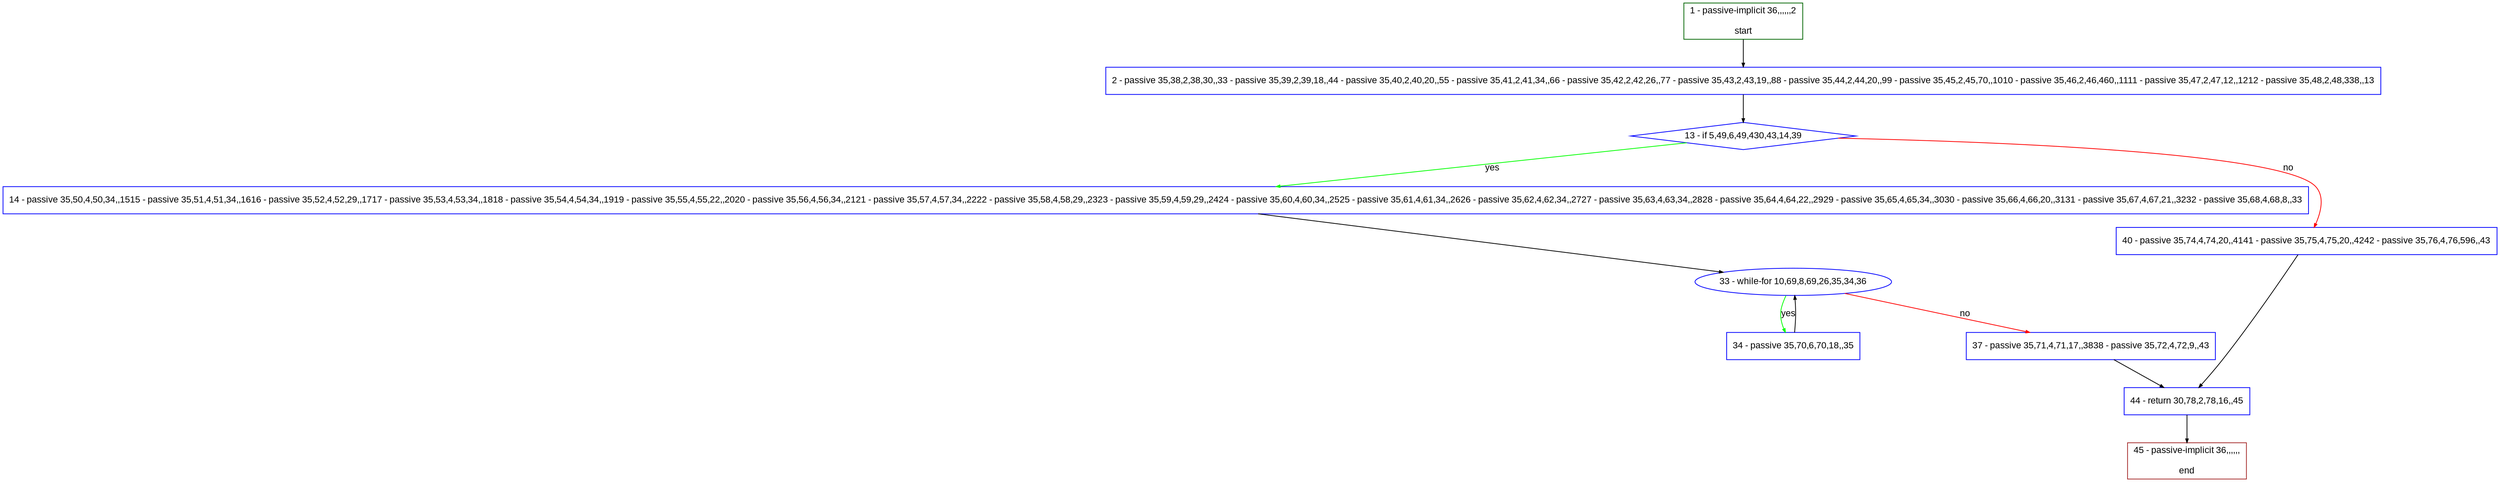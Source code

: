 digraph "" {
  graph [pack="true", label="", fontsize="12", packmode="clust", fontname="Arial", fillcolor="#FFFFCC", bgcolor="white", style="rounded,filled", compound="true"];
  node [node_initialized="no", label="", color="grey", fontsize="12", fillcolor="white", fontname="Arial", style="filled", shape="rectangle", compound="true", fixedsize="false"];
  edge [fontcolor="black", arrowhead="normal", arrowtail="none", arrowsize="0.5", ltail="", label="", color="black", fontsize="12", lhead="", fontname="Arial", dir="forward", compound="true"];
  __N1 [label="2 - passive 35,38,2,38,30,,33 - passive 35,39,2,39,18,,44 - passive 35,40,2,40,20,,55 - passive 35,41,2,41,34,,66 - passive 35,42,2,42,26,,77 - passive 35,43,2,43,19,,88 - passive 35,44,2,44,20,,99 - passive 35,45,2,45,70,,1010 - passive 35,46,2,46,460,,1111 - passive 35,47,2,47,12,,1212 - passive 35,48,2,48,338,,13", color="#0000ff", fillcolor="#ffffff", style="filled", shape="box"];
  __N2 [label="1 - passive-implicit 36,,,,,,2\n\nstart", color="#006400", fillcolor="#ffffff", style="filled", shape="box"];
  __N3 [label="13 - if 5,49,6,49,430,43,14,39", color="#0000ff", fillcolor="#ffffff", style="filled", shape="diamond"];
  __N4 [label="14 - passive 35,50,4,50,34,,1515 - passive 35,51,4,51,34,,1616 - passive 35,52,4,52,29,,1717 - passive 35,53,4,53,34,,1818 - passive 35,54,4,54,34,,1919 - passive 35,55,4,55,22,,2020 - passive 35,56,4,56,34,,2121 - passive 35,57,4,57,34,,2222 - passive 35,58,4,58,29,,2323 - passive 35,59,4,59,29,,2424 - passive 35,60,4,60,34,,2525 - passive 35,61,4,61,34,,2626 - passive 35,62,4,62,34,,2727 - passive 35,63,4,63,34,,2828 - passive 35,64,4,64,22,,2929 - passive 35,65,4,65,34,,3030 - passive 35,66,4,66,20,,3131 - passive 35,67,4,67,21,,3232 - passive 35,68,4,68,8,,33", color="#0000ff", fillcolor="#ffffff", style="filled", shape="box"];
  __N5 [label="40 - passive 35,74,4,74,20,,4141 - passive 35,75,4,75,20,,4242 - passive 35,76,4,76,596,,43", color="#0000ff", fillcolor="#ffffff", style="filled", shape="box"];
  __N6 [label="33 - while-for 10,69,8,69,26,35,34,36", color="#0000ff", fillcolor="#ffffff", style="filled", shape="oval"];
  __N7 [label="34 - passive 35,70,6,70,18,,35", color="#0000ff", fillcolor="#ffffff", style="filled", shape="box"];
  __N8 [label="37 - passive 35,71,4,71,17,,3838 - passive 35,72,4,72,9,,43", color="#0000ff", fillcolor="#ffffff", style="filled", shape="box"];
  __N9 [label="44 - return 30,78,2,78,16,,45", color="#0000ff", fillcolor="#ffffff", style="filled", shape="box"];
  __N10 [label="45 - passive-implicit 36,,,,,,\n\nend", color="#a52a2a", fillcolor="#ffffff", style="filled", shape="box"];
  __N2 -> __N1 [arrowhead="normal", arrowtail="none", color="#000000", label="", dir="forward"];
  __N1 -> __N3 [arrowhead="normal", arrowtail="none", color="#000000", label="", dir="forward"];
  __N3 -> __N4 [arrowhead="normal", arrowtail="none", color="#00ff00", label="yes", dir="forward"];
  __N3 -> __N5 [arrowhead="normal", arrowtail="none", color="#ff0000", label="no", dir="forward"];
  __N4 -> __N6 [arrowhead="normal", arrowtail="none", color="#000000", label="", dir="forward"];
  __N6 -> __N7 [arrowhead="normal", arrowtail="none", color="#00ff00", label="yes", dir="forward"];
  __N7 -> __N6 [arrowhead="normal", arrowtail="none", color="#000000", label="", dir="forward"];
  __N6 -> __N8 [arrowhead="normal", arrowtail="none", color="#ff0000", label="no", dir="forward"];
  __N8 -> __N9 [arrowhead="normal", arrowtail="none", color="#000000", label="", dir="forward"];
  __N5 -> __N9 [arrowhead="normal", arrowtail="none", color="#000000", label="", dir="forward"];
  __N9 -> __N10 [arrowhead="normal", arrowtail="none", color="#000000", label="", dir="forward"];
}
